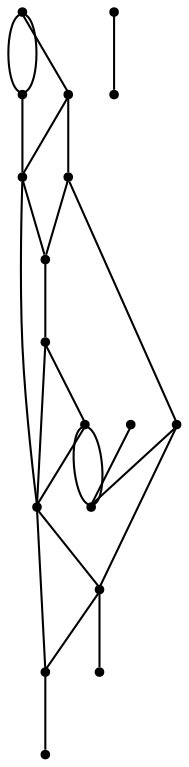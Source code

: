 graph {
  node [shape=point,comment="{\"directed\":false,\"doi\":\"10.1007/978-3-030-68766-3_18\",\"figure\":\"2 (1)\"}"]

  v0 [pos="712.2092911534098,395.66642104083417"]
  v1 [pos="712.2092911534098,278.9828502632572"]
  v2 [pos="612.1933581394147,395.66642104083417"]
  v3 [pos="612.1935489046678,278.9828502632572"]
  v4 [pos="578.8547138014163,462.34289254262296"]
  v5 [pos="545.5162602286711,378.99755751594046"]
  v6 [pos="545.5162602286711,412.3357932668349"]
  v7 [pos="478.83897155267425,412.3357932668349"]
  v8 [pos="412.1614921114244,462.34289254262296"]
  v9 [pos="412.1616828766775,412.3357932668349"]
  v10 [pos="412.1616828766775,512.3505005195182"]
  v11 [pos="345.48439420068075,278.9828502632572"]
  v12 [pos="345.4842034354276,462.34289254262296"]
  v13 [pos="345.48439420068075,412.3357932668349"]
  v14 [pos="345.48439420068075,512.3505005195182"]
  v15 [pos="412.1614921114244,407.12643958020413"]
  v16 [pos="612.1933581394147,262.31347803725646"]
  v17 [pos="345.4842034354276,262.31347803725646"]

  v0 -- v1 [id="-1",pos="712.2092911534098,395.66642104083417 712.2092911534098,278.9828502632572 712.2092911534098,278.9828502632572 712.2092911534098,278.9828502632572"]
  v2 -- v3 [id="-2",pos="612.1933581394147,395.66642104083417 612.1935489046678,278.9828502632572 612.1935489046678,278.9828502632572 612.1935489046678,278.9828502632572"]
  v12 -- v8 [id="-4",pos="345.4842034354276,462.34289254262296 412.1614921114244,462.34289254262296 412.1614921114244,462.34289254262296 412.1614921114244,462.34289254262296"]
  v8 -- v4 [id="-5",pos="412.1614921114244,462.34289254262296 578.8547138014163,462.34289254262296 578.8547138014163,462.34289254262296 578.8547138014163,462.34289254262296"]
  v15 -- v2 [id="-8",pos="412.1614921114244,407.12643958020413 612.1933581394147,395.66642104083417 612.1933581394147,395.66642104083417 612.1933581394147,395.66642104083417"]
  v2 -- v0 [id="-9",pos="612.1933581394147,395.66642104083417 712.2092911534098,395.66642104083417 712.2092911534098,395.66642104083417 712.2092911534098,395.66642104083417"]
  v17 -- v16 [id="-12",pos="345.4842034354276,262.31347803725646 612.1933581394147,262.31347803725646 612.1933581394147,262.31347803725646 612.1933581394147,262.31347803725646"]
  v4 -- v0 [id="-14",pos="578.8547138014163,462.34289254262296 712.2092911534098,395.66642104083417 712.2092911534098,395.66642104083417 712.2092911534098,395.66642104083417"]
  v4 -- v2 [id="-15",pos="578.8547138014163,462.34289254262296 612.1933581394147,395.66642104083417 612.1933581394147,395.66642104083417 612.1933581394147,395.66642104083417"]
  v14 -- v10 [id="-16",pos="345.48439420068075,512.3505005195182 312.14555909742927,512.3502461689646 312.14555909742927,512.3502461689646 312.14555909742927,512.3502461689646 312.14555909742927,545.688481919859 312.14555909742927,545.688481919859 312.14555909742927,545.688481919859 445.50013644942277,545.688481919859 445.50013644942277,545.688481919859 445.50013644942277,545.688481919859 445.50013644942277,512.3502461689646 445.50013644942277,512.3502461689646 445.50013644942277,512.3502461689646 412.1616828766775,512.3505005195182 412.1616828766775,512.3505005195182 412.1616828766775,512.3505005195182"]
  v13 -- v15 [id="-17",pos="345.48439420068075,412.3357932668349 312.14555909742927,412.3355389162814 312.14555909742927,412.3355389162814 312.14555909742927,412.3355389162814 312.14555909742927,378.99730316538694 312.14555909742927,378.99730316538694 312.14555909742927,378.99730316538694 412.1614921114244,407.12643958020413 412.1614921114244,407.12643958020413 412.1614921114244,407.12643958020413"]
  v7 -- v6 [id="-18",pos="478.83897155267425,412.3357932668349 545.5162602286711,412.3357932668349 545.5162602286711,412.3357932668349 545.5162602286711,412.3357932668349"]
  v6 -- v5 [id="-19",pos="545.5162602286711,412.3357932668349 578.8547138014163,412.3355389162814 578.8547138014163,412.3355389162814 578.8547138014163,412.3355389162814 578.8547138014163,378.99730316538694 578.8547138014163,378.99730316538694 578.8547138014163,378.99730316538694 545.5162602286711,378.99755751594046 545.5162602286711,378.99755751594046 545.5162602286711,378.99755751594046"]
  v15 -- v5 [id="-20",pos="412.1614921114244,407.12643958020413 545.5162602286711,378.99755751594046 545.5162602286711,378.99755751594046 545.5162602286711,378.99755751594046"]
  v12 -- v13 [id="-21",pos="345.4842034354276,462.34289254262296 345.48439420068075,412.3357932668349 345.48439420068075,412.3357932668349 345.48439420068075,412.3357932668349"]
  v14 -- v12 [id="-22",pos="345.48439420068075,512.3505005195182 345.4842034354276,462.34289254262296 345.4842034354276,462.34289254262296 345.4842034354276,462.34289254262296"]
  v11 -- v5 [id="-23",pos="345.48439420068075,278.9828502632572 345.4842034354276,328.9899495390453 345.4842034354276,328.9899495390453 345.4842034354276,328.9899495390453 545.5160694634179,328.9899495390453 545.5160694634179,328.9899495390453 545.5160694634179,328.9899495390453 545.5162602286711,378.99755751594046 545.5162602286711,378.99755751594046 545.5162602286711,378.99755751594046"]
  v8 -- v9 [id="-24",pos="412.1614921114244,462.34289254262296 412.1616828766775,412.3357932668349 412.1616828766775,412.3357932668349 412.1616828766775,412.3357932668349"]
  v7 -- v4 [id="-25",pos="478.83897155267425,412.3357932668349 578.8547138014163,462.34289254262296 578.8547138014163,462.34289254262296 578.8547138014163,462.34289254262296"]
  v6 -- v5 [id="-26",pos="545.5162602286711,412.3357932668349 545.5162602286711,378.99755751594046 545.5162602286711,378.99755751594046 545.5162602286711,378.99755751594046"]
  v6 -- v4 [id="-27",pos="545.5162602286711,412.3357932668349 578.8547138014163,462.34289254262296 578.8547138014163,462.34289254262296 578.8547138014163,462.34289254262296"]
  v13 -- v9 [id="-28",pos="345.48439420068075,412.3357932668349 412.1616828766775,412.3357932668349 412.1616828766775,412.3357932668349 412.1616828766775,412.3357932668349"]
  v14 -- v10 [id="-29",pos="345.48439420068075,512.3505005195182 412.1616828766775,512.3505005195182 412.1616828766775,512.3505005195182 412.1616828766775,512.3505005195182"]
  v9 -- v7 [id="-30",pos="412.1616828766775,412.3357932668349 478.83897155267425,412.3357932668349 478.83897155267425,412.3357932668349 478.83897155267425,412.3357932668349"]
  v10 -- v8 [id="-31",pos="412.1616828766775,512.3505005195182 412.1614921114244,462.34289254262296 412.1614921114244,462.34289254262296 412.1614921114244,462.34289254262296"]
}